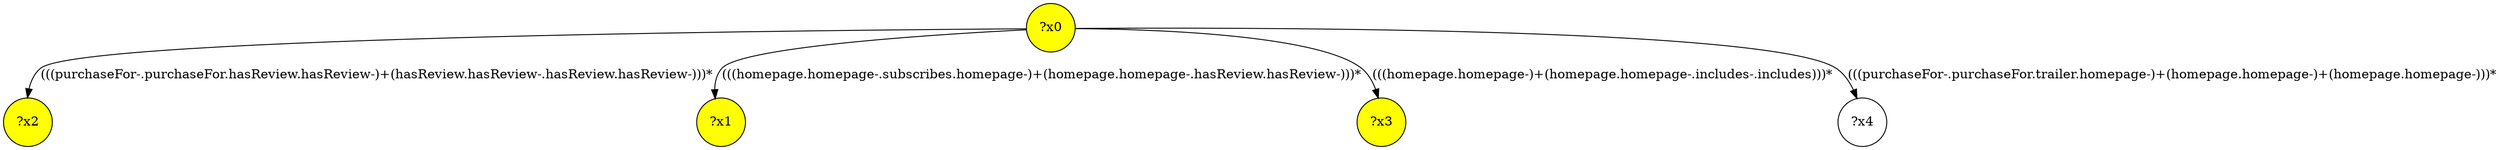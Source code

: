 digraph g {
	x0 [fillcolor="yellow", style="filled," shape=circle, label="?x0"];
	x2 [fillcolor="yellow", style="filled," shape=circle, label="?x2"];
	x1 [fillcolor="yellow", style="filled," shape=circle, label="?x1"];
	x3 [fillcolor="yellow", style="filled," shape=circle, label="?x3"];
	x0 -> x1 [label="(((homepage.homepage-.subscribes.homepage-)+(homepage.homepage-.hasReview.hasReview-)))*"];
	x0 -> x2 [label="(((purchaseFor-.purchaseFor.hasReview.hasReview-)+(hasReview.hasReview-.hasReview.hasReview-)))*"];
	x0 -> x3 [label="(((homepage.homepage-)+(homepage.homepage-.includes-.includes)))*"];
	x4 [shape=circle, label="?x4"];
	x0 -> x4 [label="(((purchaseFor-.purchaseFor.trailer.homepage-)+(homepage.homepage-)+(homepage.homepage-)))*"];
}
